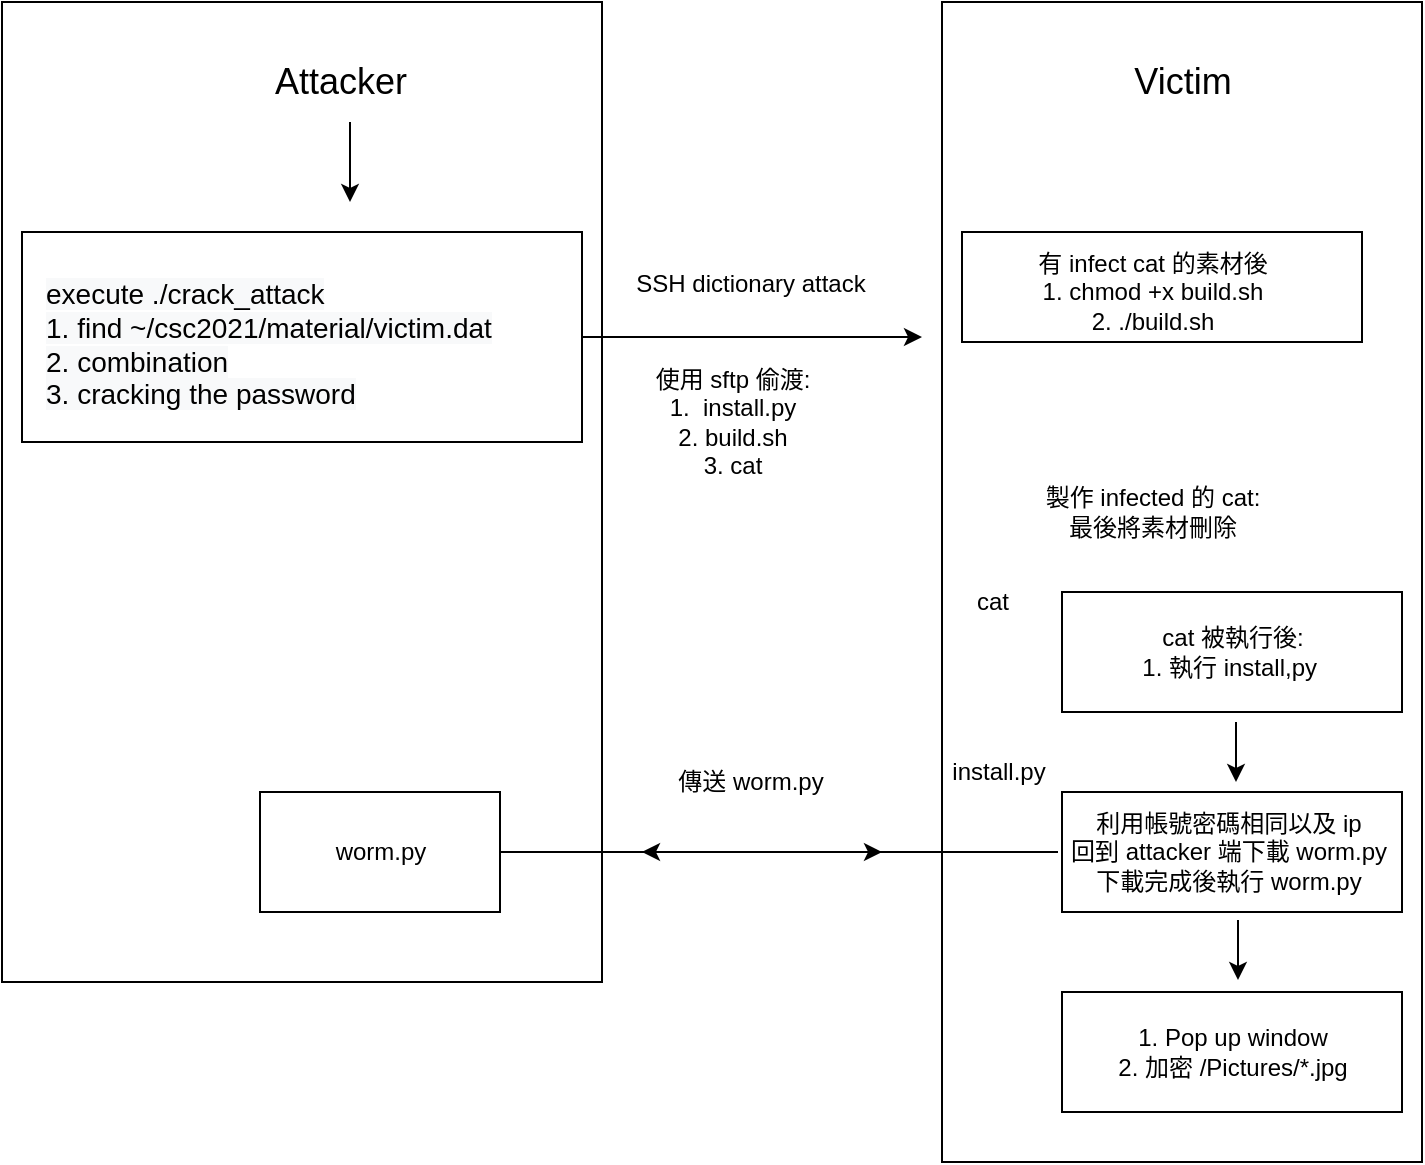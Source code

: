 <mxfile version="14.7.2" type="github">
  <diagram id="Ww_qnuIjE5x3cNlsC0j9" name="Page-1">
    <mxGraphModel dx="1030" dy="685" grid="1" gridSize="10" guides="1" tooltips="1" connect="1" arrows="1" fold="1" page="1" pageScale="1" pageWidth="827" pageHeight="1169" math="0" shadow="0">
      <root>
        <mxCell id="0" />
        <mxCell id="1" parent="0" />
        <mxCell id="jVQ83cVJ5n_UA02Piwop-6" value="" style="rounded=0;whiteSpace=wrap;html=1;" parent="1" vertex="1">
          <mxGeometry x="510" y="60" width="240" height="580" as="geometry" />
        </mxCell>
        <mxCell id="lwm_Z2Omf9RSsGKZGNPV-24" value="" style="rounded=0;whiteSpace=wrap;html=1;shadow=0;" vertex="1" parent="1">
          <mxGeometry x="570" y="555" width="170" height="60" as="geometry" />
        </mxCell>
        <mxCell id="lwm_Z2Omf9RSsGKZGNPV-12" value="" style="rounded=0;whiteSpace=wrap;html=1;shadow=0;" vertex="1" parent="1">
          <mxGeometry x="570" y="355" width="170" height="60" as="geometry" />
        </mxCell>
        <mxCell id="jVQ83cVJ5n_UA02Piwop-5" value="" style="rounded=0;whiteSpace=wrap;html=1;" parent="1" vertex="1">
          <mxGeometry x="40" y="60" width="300" height="490" as="geometry" />
        </mxCell>
        <mxCell id="jVQ83cVJ5n_UA02Piwop-7" value="&lt;font style=&quot;font-size: 18px&quot;&gt;Attacker&lt;/font&gt;" style="text;html=1;resizable=0;autosize=1;align=center;verticalAlign=middle;points=[];fillColor=none;strokeColor=none;rounded=0;" parent="1" vertex="1">
          <mxGeometry x="169" y="90" width="80" height="20" as="geometry" />
        </mxCell>
        <mxCell id="jVQ83cVJ5n_UA02Piwop-8" value="&lt;font style=&quot;font-size: 18px&quot;&gt;Victim&lt;/font&gt;" style="text;html=1;resizable=0;autosize=1;align=center;verticalAlign=middle;points=[];fillColor=none;strokeColor=none;rounded=0;" parent="1" vertex="1">
          <mxGeometry x="600" y="90" width="60" height="20" as="geometry" />
        </mxCell>
        <mxCell id="lwm_Z2Omf9RSsGKZGNPV-2" style="edgeStyle=orthogonalEdgeStyle;rounded=0;orthogonalLoop=1;jettySize=auto;html=1;" edge="1" parent="1" source="rPoK7AbFEsscb3aZ_IW5-4">
          <mxGeometry relative="1" as="geometry">
            <mxPoint x="500" y="227.5" as="targetPoint" />
          </mxGeometry>
        </mxCell>
        <mxCell id="rPoK7AbFEsscb3aZ_IW5-4" value="" style="rounded=0;whiteSpace=wrap;html=1;" parent="1" vertex="1">
          <mxGeometry x="50" y="175" width="280" height="105" as="geometry" />
        </mxCell>
        <mxCell id="rPoK7AbFEsscb3aZ_IW5-5" value="" style="endArrow=classic;html=1;" parent="1" edge="1">
          <mxGeometry width="50" height="50" relative="1" as="geometry">
            <mxPoint x="214" y="120" as="sourcePoint" />
            <mxPoint x="214" y="160" as="targetPoint" />
          </mxGeometry>
        </mxCell>
        <mxCell id="rPoK7AbFEsscb3aZ_IW5-10" value="&lt;span style=&quot;color: rgb(0 , 0 , 0) ; font-family: &amp;#34;helvetica&amp;#34; ; font-size: 14px ; font-style: normal ; font-weight: 400 ; letter-spacing: normal ; text-align: center ; text-indent: 0px ; text-transform: none ; word-spacing: 0px ; background-color: rgb(248 , 249 , 250) ; display: inline ; float: none&quot;&gt;execute ./crack_attack&lt;br&gt;1. find ~/csc2021/material/victim.dat&lt;br&gt;2. combination&lt;br&gt;3. cracking the password&lt;br&gt;&lt;/span&gt;" style="text;whiteSpace=wrap;html=1;" parent="1" vertex="1">
          <mxGeometry x="60" y="191" width="270" height="30" as="geometry" />
        </mxCell>
        <mxCell id="rPoK7AbFEsscb3aZ_IW5-13" value="SSH dictionary attack" style="text;html=1;resizable=0;autosize=1;align=center;verticalAlign=middle;points=[];fillColor=none;strokeColor=none;rounded=0;" parent="1" vertex="1">
          <mxGeometry x="349" y="191" width="130" height="20" as="geometry" />
        </mxCell>
        <mxCell id="rPoK7AbFEsscb3aZ_IW5-15" value="" style="rounded=0;whiteSpace=wrap;html=1;" parent="1" vertex="1">
          <mxGeometry x="520" y="175" width="200" height="55" as="geometry" />
        </mxCell>
        <mxCell id="lwm_Z2Omf9RSsGKZGNPV-1" value="使用 sftp 偷渡:&lt;br&gt;1.&amp;nbsp; install.py&lt;br&gt;2. build.sh&lt;br&gt;3. cat" style="text;html=1;resizable=0;autosize=1;align=center;verticalAlign=middle;points=[];fillColor=none;strokeColor=none;rounded=0;" vertex="1" parent="1">
          <mxGeometry x="360" y="240" width="90" height="60" as="geometry" />
        </mxCell>
        <mxCell id="lwm_Z2Omf9RSsGKZGNPV-3" value="有 infect cat 的素材後&lt;br&gt;1. chmod +x build.sh&lt;br&gt;2. ./build.sh" style="text;html=1;resizable=0;autosize=1;align=center;verticalAlign=middle;points=[];fillColor=none;strokeColor=none;rounded=0;" vertex="1" parent="1">
          <mxGeometry x="550" y="180" width="130" height="50" as="geometry" />
        </mxCell>
        <mxCell id="lwm_Z2Omf9RSsGKZGNPV-5" value="製作 infected 的 cat:&lt;br&gt;最後將素材刪除" style="text;html=1;resizable=0;autosize=1;align=center;verticalAlign=middle;points=[];fillColor=none;strokeColor=none;rounded=0;" vertex="1" parent="1">
          <mxGeometry x="555" y="300" width="120" height="30" as="geometry" />
        </mxCell>
        <mxCell id="lwm_Z2Omf9RSsGKZGNPV-8" value="" style="rounded=0;whiteSpace=wrap;html=1;shadow=0;" vertex="1" parent="1">
          <mxGeometry x="570" y="455" width="170" height="60" as="geometry" />
        </mxCell>
        <mxCell id="lwm_Z2Omf9RSsGKZGNPV-17" style="edgeStyle=orthogonalEdgeStyle;rounded=0;orthogonalLoop=1;jettySize=auto;html=1;" edge="1" parent="1" source="lwm_Z2Omf9RSsGKZGNPV-7">
          <mxGeometry relative="1" as="geometry">
            <mxPoint x="360" y="485" as="targetPoint" />
          </mxGeometry>
        </mxCell>
        <mxCell id="lwm_Z2Omf9RSsGKZGNPV-7" value="利用帳號密碼相同以及 ip&lt;br&gt;回到 attacker 端下載 worm.py&lt;br&gt;下載完成後執行 worm.py&lt;br&gt;" style="text;html=1;resizable=0;autosize=1;align=center;verticalAlign=middle;points=[];rounded=0;shadow=0;" vertex="1" parent="1">
          <mxGeometry x="568" y="460" width="170" height="50" as="geometry" />
        </mxCell>
        <mxCell id="lwm_Z2Omf9RSsGKZGNPV-9" value="install.py" style="text;html=1;resizable=0;autosize=1;align=center;verticalAlign=middle;points=[];fillColor=none;strokeColor=none;rounded=0;shadow=0;" vertex="1" parent="1">
          <mxGeometry x="508" y="435" width="60" height="20" as="geometry" />
        </mxCell>
        <mxCell id="lwm_Z2Omf9RSsGKZGNPV-6" value="cat 被執行後:&lt;br&gt;1. 執行 install,py&amp;nbsp;" style="text;html=1;resizable=0;autosize=1;align=center;verticalAlign=middle;points=[];fillColor=none;strokeColor=none;rounded=0;" vertex="1" parent="1">
          <mxGeometry x="600" y="370" width="110" height="30" as="geometry" />
        </mxCell>
        <mxCell id="lwm_Z2Omf9RSsGKZGNPV-13" value="cat" style="text;html=1;resizable=0;autosize=1;align=center;verticalAlign=middle;points=[];fillColor=none;strokeColor=none;rounded=0;shadow=0;" vertex="1" parent="1">
          <mxGeometry x="520" y="350" width="30" height="20" as="geometry" />
        </mxCell>
        <mxCell id="lwm_Z2Omf9RSsGKZGNPV-18" style="edgeStyle=orthogonalEdgeStyle;rounded=0;orthogonalLoop=1;jettySize=auto;html=1;" edge="1" parent="1" source="lwm_Z2Omf9RSsGKZGNPV-15">
          <mxGeometry relative="1" as="geometry">
            <mxPoint x="480" y="485" as="targetPoint" />
          </mxGeometry>
        </mxCell>
        <mxCell id="lwm_Z2Omf9RSsGKZGNPV-15" value="" style="rounded=0;whiteSpace=wrap;html=1;shadow=0;" vertex="1" parent="1">
          <mxGeometry x="169" y="455" width="120" height="60" as="geometry" />
        </mxCell>
        <mxCell id="lwm_Z2Omf9RSsGKZGNPV-16" value="worm.py" style="text;html=1;resizable=0;autosize=1;align=center;verticalAlign=middle;points=[];fillColor=none;strokeColor=none;rounded=0;shadow=0;" vertex="1" parent="1">
          <mxGeometry x="199" y="475" width="60" height="20" as="geometry" />
        </mxCell>
        <mxCell id="lwm_Z2Omf9RSsGKZGNPV-20" value="" style="endArrow=classic;html=1;" edge="1" parent="1">
          <mxGeometry width="50" height="50" relative="1" as="geometry">
            <mxPoint x="657" y="420" as="sourcePoint" />
            <mxPoint x="657" y="450" as="targetPoint" />
          </mxGeometry>
        </mxCell>
        <mxCell id="lwm_Z2Omf9RSsGKZGNPV-21" value="" style="endArrow=classic;html=1;" edge="1" parent="1">
          <mxGeometry width="50" height="50" relative="1" as="geometry">
            <mxPoint x="658" y="519" as="sourcePoint" />
            <mxPoint x="658" y="549" as="targetPoint" />
          </mxGeometry>
        </mxCell>
        <mxCell id="lwm_Z2Omf9RSsGKZGNPV-22" value="1. Pop up window&lt;br&gt;2. 加密 /Pictures/*.jpg&lt;br&gt;" style="text;html=1;resizable=0;autosize=1;align=center;verticalAlign=middle;points=[];fillColor=none;strokeColor=none;rounded=0;shadow=0;" vertex="1" parent="1">
          <mxGeometry x="590" y="570" width="130" height="30" as="geometry" />
        </mxCell>
        <mxCell id="lwm_Z2Omf9RSsGKZGNPV-25" value="傳送 worm.py" style="text;html=1;resizable=0;autosize=1;align=center;verticalAlign=middle;points=[];fillColor=none;strokeColor=none;rounded=0;shadow=0;" vertex="1" parent="1">
          <mxGeometry x="369" y="440" width="90" height="20" as="geometry" />
        </mxCell>
      </root>
    </mxGraphModel>
  </diagram>
</mxfile>
